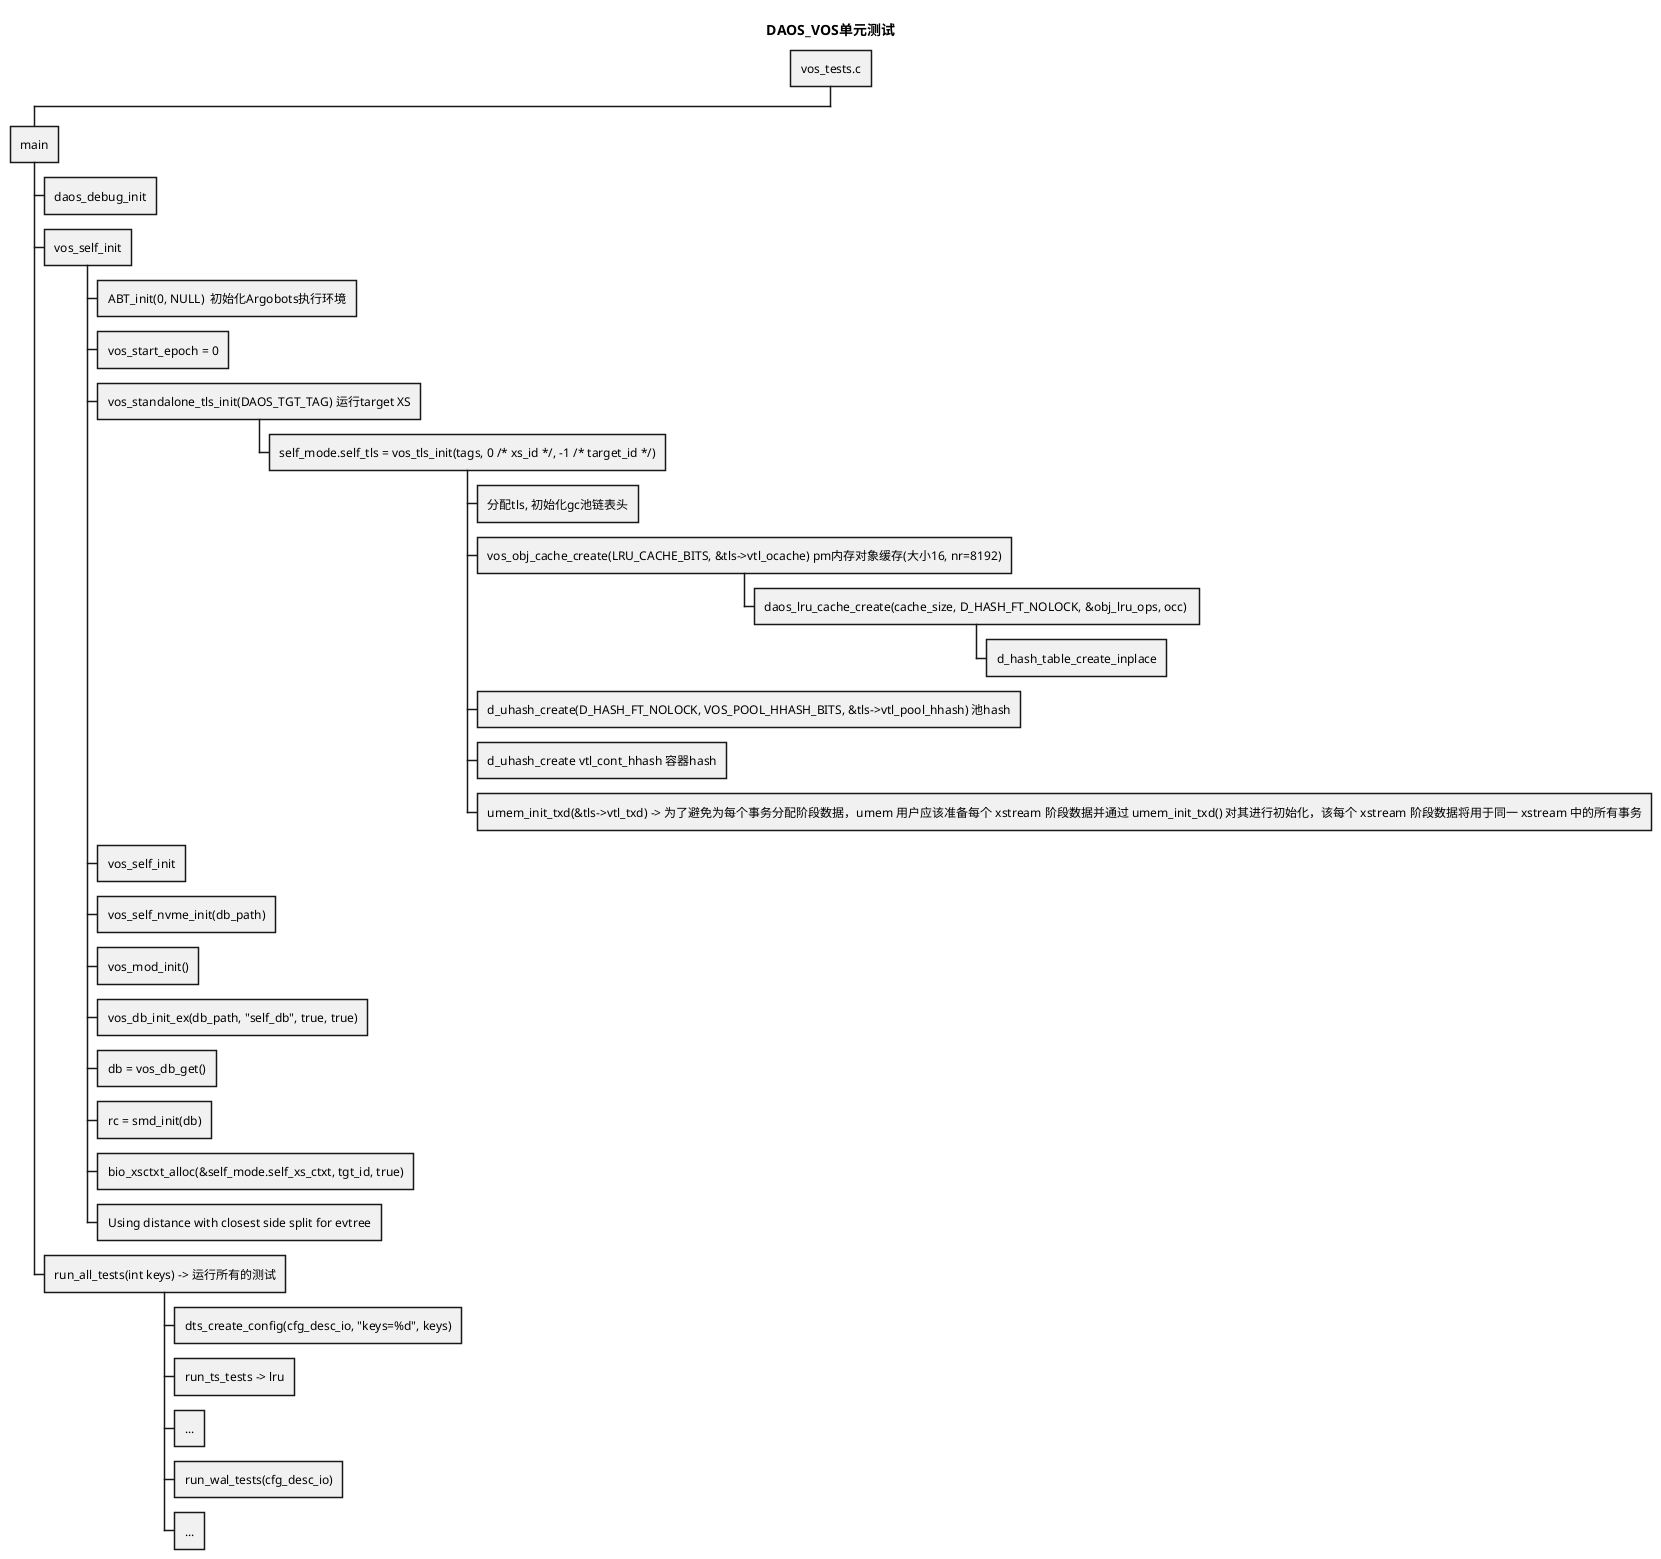 '在线渲染: https://www.planttext.com/'
'使用文档: https://plantuml.com/zh/sequence-diagram'


@startwbs

title DAOS_VOS单元测试

+ vos_tests.c
 + main
  + daos_debug_init
  + vos_self_init
   + ABT_init(0, NULL)  初始化Argobots执行环境
   + vos_start_epoch = 0
   + vos_standalone_tls_init(DAOS_TGT_TAG) 运行target XS
    + self_mode.self_tls = vos_tls_init(tags, 0 /* xs_id */, -1 /* target_id */)
     + 分配tls, 初始化gc池链表头
     + vos_obj_cache_create(LRU_CACHE_BITS, &tls->vtl_ocache) pm内存对象缓存(大小16, nr=8192)
      + daos_lru_cache_create(cache_size, D_HASH_FT_NOLOCK, &obj_lru_ops, occ) 
       + d_hash_table_create_inplace
     + d_uhash_create(D_HASH_FT_NOLOCK, VOS_POOL_HHASH_BITS, &tls->vtl_pool_hhash) 池hash
     + d_uhash_create vtl_cont_hhash 容器hash
     + umem_init_txd(&tls->vtl_txd) -> 为了避免为每个事务分配阶段数据，umem 用户应该准备每个 xstream 阶段数据并通过 umem_init_txd() 对其进行初始化，该每个 xstream 阶段数据将用于同一 xstream 中的所有事务
   + vos_self_init
   + vos_self_nvme_init(db_path)
   + vos_mod_init()
   + vos_db_init_ex(db_path, "self_db", true, true)
   + db = vos_db_get()
   + rc = smd_init(db)
   + bio_xsctxt_alloc(&self_mode.self_xs_ctxt, tgt_id, true)
   + Using distance with closest side split for evtree
  + run_all_tests(int keys) -> 运行所有的测试
   + dts_create_config(cfg_desc_io, "keys=%d", keys)
   + run_ts_tests -> lru
   + ...
   + run_wal_tests(cfg_desc_io)
   + ...

@endwbs
